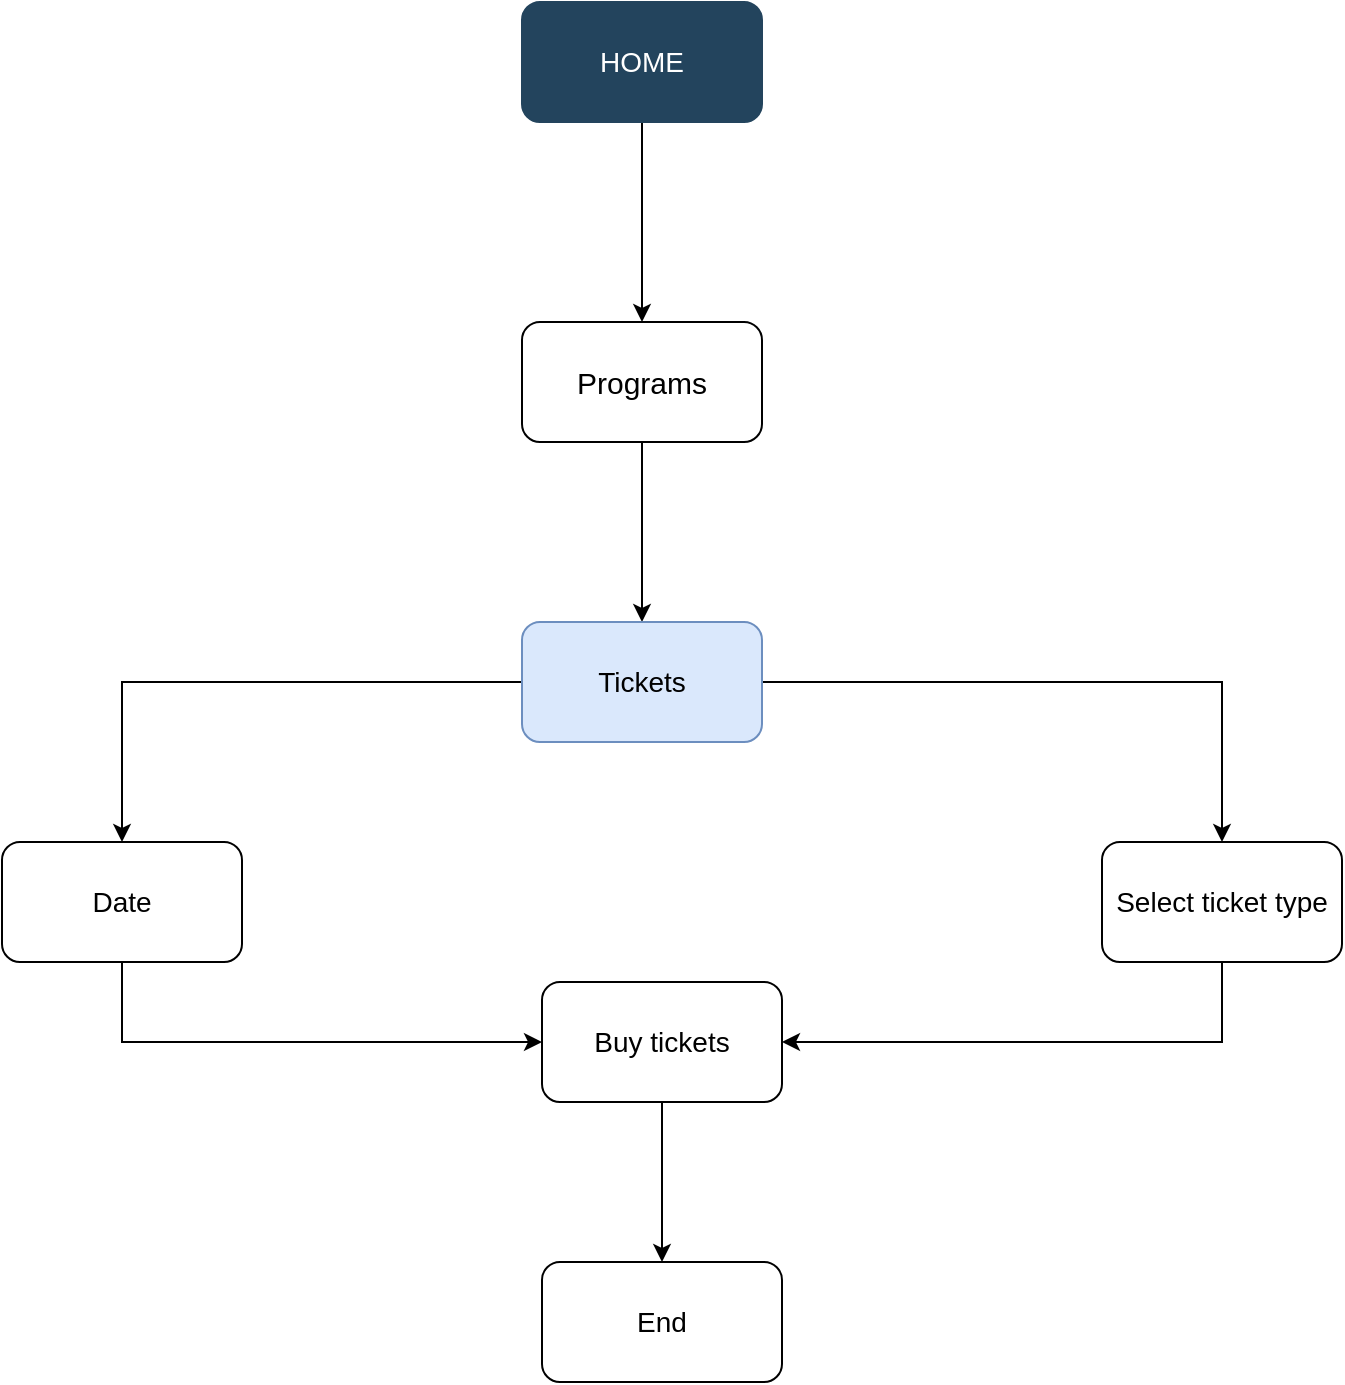 <mxfile version="22.1.21" type="device">
  <diagram name="Trang-1" id="53XzbhnzZ6-08hPk2Z2_">
    <mxGraphModel dx="1250" dy="762" grid="1" gridSize="10" guides="1" tooltips="1" connect="1" arrows="1" fold="1" page="1" pageScale="1" pageWidth="827" pageHeight="1169" math="0" shadow="0">
      <root>
        <mxCell id="0" />
        <mxCell id="1" parent="0" />
        <mxCell id="n7nvXSKJG6sb73TUQWco-3" style="edgeStyle=orthogonalEdgeStyle;rounded=0;orthogonalLoop=1;jettySize=auto;html=1;exitX=0.5;exitY=1;exitDx=0;exitDy=0;entryX=0.5;entryY=0;entryDx=0;entryDy=0;" edge="1" parent="1" source="n7nvXSKJG6sb73TUQWco-1" target="n7nvXSKJG6sb73TUQWco-2">
          <mxGeometry relative="1" as="geometry" />
        </mxCell>
        <mxCell id="n7nvXSKJG6sb73TUQWco-1" value="&lt;font style=&quot;font-size: 14px;&quot; color=&quot;#ffffff&quot;&gt;HOME&lt;/font&gt;" style="rounded=1;whiteSpace=wrap;html=1;fillColor=#23445D;strokeColor=#23445D;" vertex="1" parent="1">
          <mxGeometry x="270" width="120" height="60" as="geometry" />
        </mxCell>
        <mxCell id="n7nvXSKJG6sb73TUQWco-5" style="edgeStyle=orthogonalEdgeStyle;rounded=0;orthogonalLoop=1;jettySize=auto;html=1;exitX=0.5;exitY=1;exitDx=0;exitDy=0;entryX=0.5;entryY=0;entryDx=0;entryDy=0;" edge="1" parent="1" source="n7nvXSKJG6sb73TUQWco-2" target="n7nvXSKJG6sb73TUQWco-4">
          <mxGeometry relative="1" as="geometry" />
        </mxCell>
        <mxCell id="n7nvXSKJG6sb73TUQWco-2" value="&lt;font style=&quot;font-size: 15px;&quot;&gt;P&lt;font style=&quot;font-size: 15px;&quot;&gt;ro&lt;/font&gt;grams&lt;/font&gt;" style="rounded=1;whiteSpace=wrap;html=1;" vertex="1" parent="1">
          <mxGeometry x="270" y="160" width="120" height="60" as="geometry" />
        </mxCell>
        <mxCell id="n7nvXSKJG6sb73TUQWco-31" style="edgeStyle=orthogonalEdgeStyle;rounded=0;orthogonalLoop=1;jettySize=auto;html=1;exitX=0;exitY=0.5;exitDx=0;exitDy=0;entryX=0.5;entryY=0;entryDx=0;entryDy=0;" edge="1" parent="1" source="n7nvXSKJG6sb73TUQWco-4" target="n7nvXSKJG6sb73TUQWco-30">
          <mxGeometry relative="1" as="geometry" />
        </mxCell>
        <mxCell id="n7nvXSKJG6sb73TUQWco-33" style="edgeStyle=orthogonalEdgeStyle;rounded=0;orthogonalLoop=1;jettySize=auto;html=1;exitX=1;exitY=0.5;exitDx=0;exitDy=0;entryX=0.5;entryY=0;entryDx=0;entryDy=0;" edge="1" parent="1" source="n7nvXSKJG6sb73TUQWco-4" target="n7nvXSKJG6sb73TUQWco-32">
          <mxGeometry relative="1" as="geometry" />
        </mxCell>
        <mxCell id="n7nvXSKJG6sb73TUQWco-4" value="&lt;span style=&quot;font-size: 14px;&quot;&gt;Tickets&lt;/span&gt;" style="rounded=1;whiteSpace=wrap;html=1;fillColor=#dae8fc;strokeColor=#6c8ebf;" vertex="1" parent="1">
          <mxGeometry x="270" y="310" width="120" height="60" as="geometry" />
        </mxCell>
        <mxCell id="n7nvXSKJG6sb73TUQWco-24" style="edgeStyle=orthogonalEdgeStyle;rounded=0;orthogonalLoop=1;jettySize=auto;html=1;exitX=0.5;exitY=1;exitDx=0;exitDy=0;entryX=0.5;entryY=0;entryDx=0;entryDy=0;" edge="1" parent="1" source="n7nvXSKJG6sb73TUQWco-18" target="n7nvXSKJG6sb73TUQWco-22">
          <mxGeometry relative="1" as="geometry" />
        </mxCell>
        <mxCell id="n7nvXSKJG6sb73TUQWco-18" value="&lt;font style=&quot;font-size: 14px;&quot;&gt;Buy tickets&lt;/font&gt;" style="rounded=1;whiteSpace=wrap;html=1;" vertex="1" parent="1">
          <mxGeometry x="280" y="490" width="120" height="60" as="geometry" />
        </mxCell>
        <mxCell id="n7nvXSKJG6sb73TUQWco-22" value="&lt;font style=&quot;font-size: 14px;&quot;&gt;End&lt;/font&gt;" style="rounded=1;whiteSpace=wrap;html=1;" vertex="1" parent="1">
          <mxGeometry x="280" y="630" width="120" height="60" as="geometry" />
        </mxCell>
        <mxCell id="n7nvXSKJG6sb73TUQWco-34" style="edgeStyle=orthogonalEdgeStyle;rounded=0;orthogonalLoop=1;jettySize=auto;html=1;exitX=0.5;exitY=1;exitDx=0;exitDy=0;entryX=0;entryY=0.5;entryDx=0;entryDy=0;" edge="1" parent="1" source="n7nvXSKJG6sb73TUQWco-30" target="n7nvXSKJG6sb73TUQWco-18">
          <mxGeometry relative="1" as="geometry" />
        </mxCell>
        <mxCell id="n7nvXSKJG6sb73TUQWco-30" value="&lt;font style=&quot;font-size: 14px;&quot;&gt;Date&lt;/font&gt;" style="rounded=1;whiteSpace=wrap;html=1;" vertex="1" parent="1">
          <mxGeometry x="10" y="420" width="120" height="60" as="geometry" />
        </mxCell>
        <mxCell id="n7nvXSKJG6sb73TUQWco-35" style="edgeStyle=orthogonalEdgeStyle;rounded=0;orthogonalLoop=1;jettySize=auto;html=1;exitX=0.5;exitY=1;exitDx=0;exitDy=0;entryX=1;entryY=0.5;entryDx=0;entryDy=0;" edge="1" parent="1" source="n7nvXSKJG6sb73TUQWco-32" target="n7nvXSKJG6sb73TUQWco-18">
          <mxGeometry relative="1" as="geometry" />
        </mxCell>
        <mxCell id="n7nvXSKJG6sb73TUQWco-32" value="&lt;font style=&quot;font-size: 14px;&quot;&gt;Select ticket type&lt;/font&gt;" style="rounded=1;whiteSpace=wrap;html=1;" vertex="1" parent="1">
          <mxGeometry x="560" y="420" width="120" height="60" as="geometry" />
        </mxCell>
      </root>
    </mxGraphModel>
  </diagram>
</mxfile>
